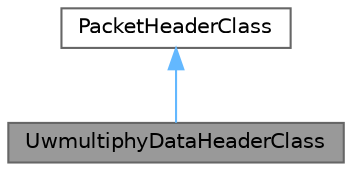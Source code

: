 digraph "UwmultiphyDataHeaderClass"
{
 // LATEX_PDF_SIZE
  bgcolor="transparent";
  edge [fontname=Helvetica,fontsize=10,labelfontname=Helvetica,labelfontsize=10];
  node [fontname=Helvetica,fontsize=10,shape=box,height=0.2,width=0.4];
  Node1 [id="Node000001",label="UwmultiphyDataHeaderClass",height=0.2,width=0.4,color="gray40", fillcolor="grey60", style="filled", fontcolor="black",tooltip="Class that describe the Header of UWMULTIPHY_DATA Packet."];
  Node2 -> Node1 [id="edge1_Node000001_Node000002",dir="back",color="steelblue1",style="solid",tooltip=" "];
  Node2 [id="Node000002",label="PacketHeaderClass",height=0.2,width=0.4,color="gray40", fillcolor="white", style="filled",tooltip=" "];
}

